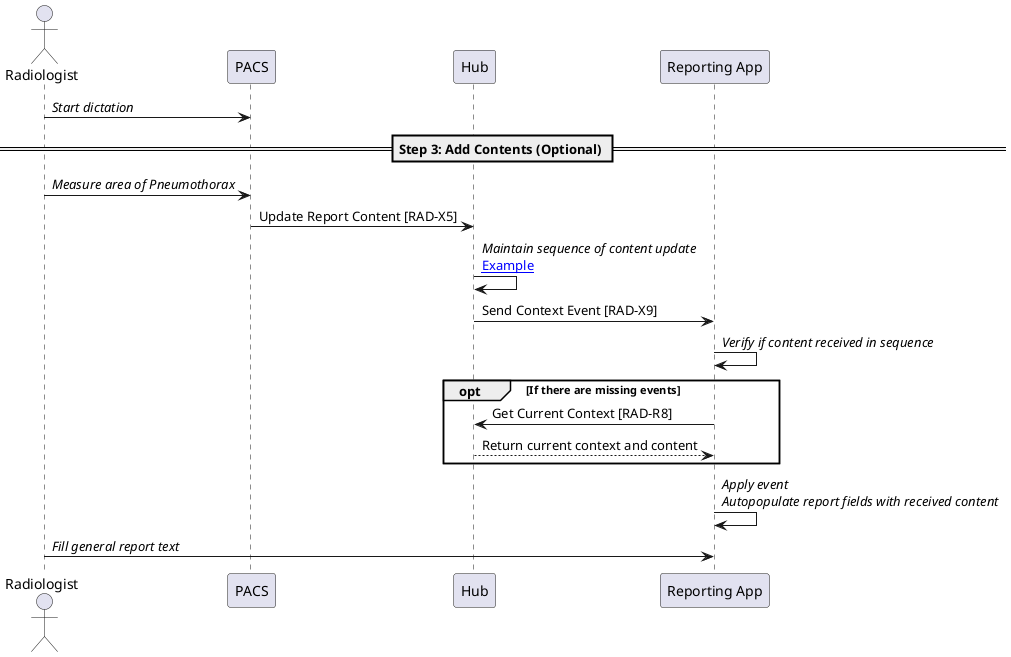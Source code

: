 @startuml

actor Radiologist as User
participant "PACS" as PACS
participant "Hub" as Hub
participant "Reporting App" as Report

User->PACS: //Start dictation//

== Step 3: Add Contents (Optional) ==

User->PACS: //Measure area of Pneumothorax//

PACS->Hub: Update Report Content [RAD-X5]
Hub->Hub: //Maintain sequence of content update//\n[[update_study_with_measurement.html#available-context-and-content-in-hub Example]]
Hub->Report: Send Context Event [RAD-X9]
Report->Report: //Verify if content received in sequence//

    opt If there are missing events
    Report->Hub: Get Current Context [RAD-R8]
    Hub-->Report: Return current context and content
    end opt

Report->Report: //Apply event//\n//Autopopulate report fields with received content//

User->Report: //Fill general report text//

@enduml